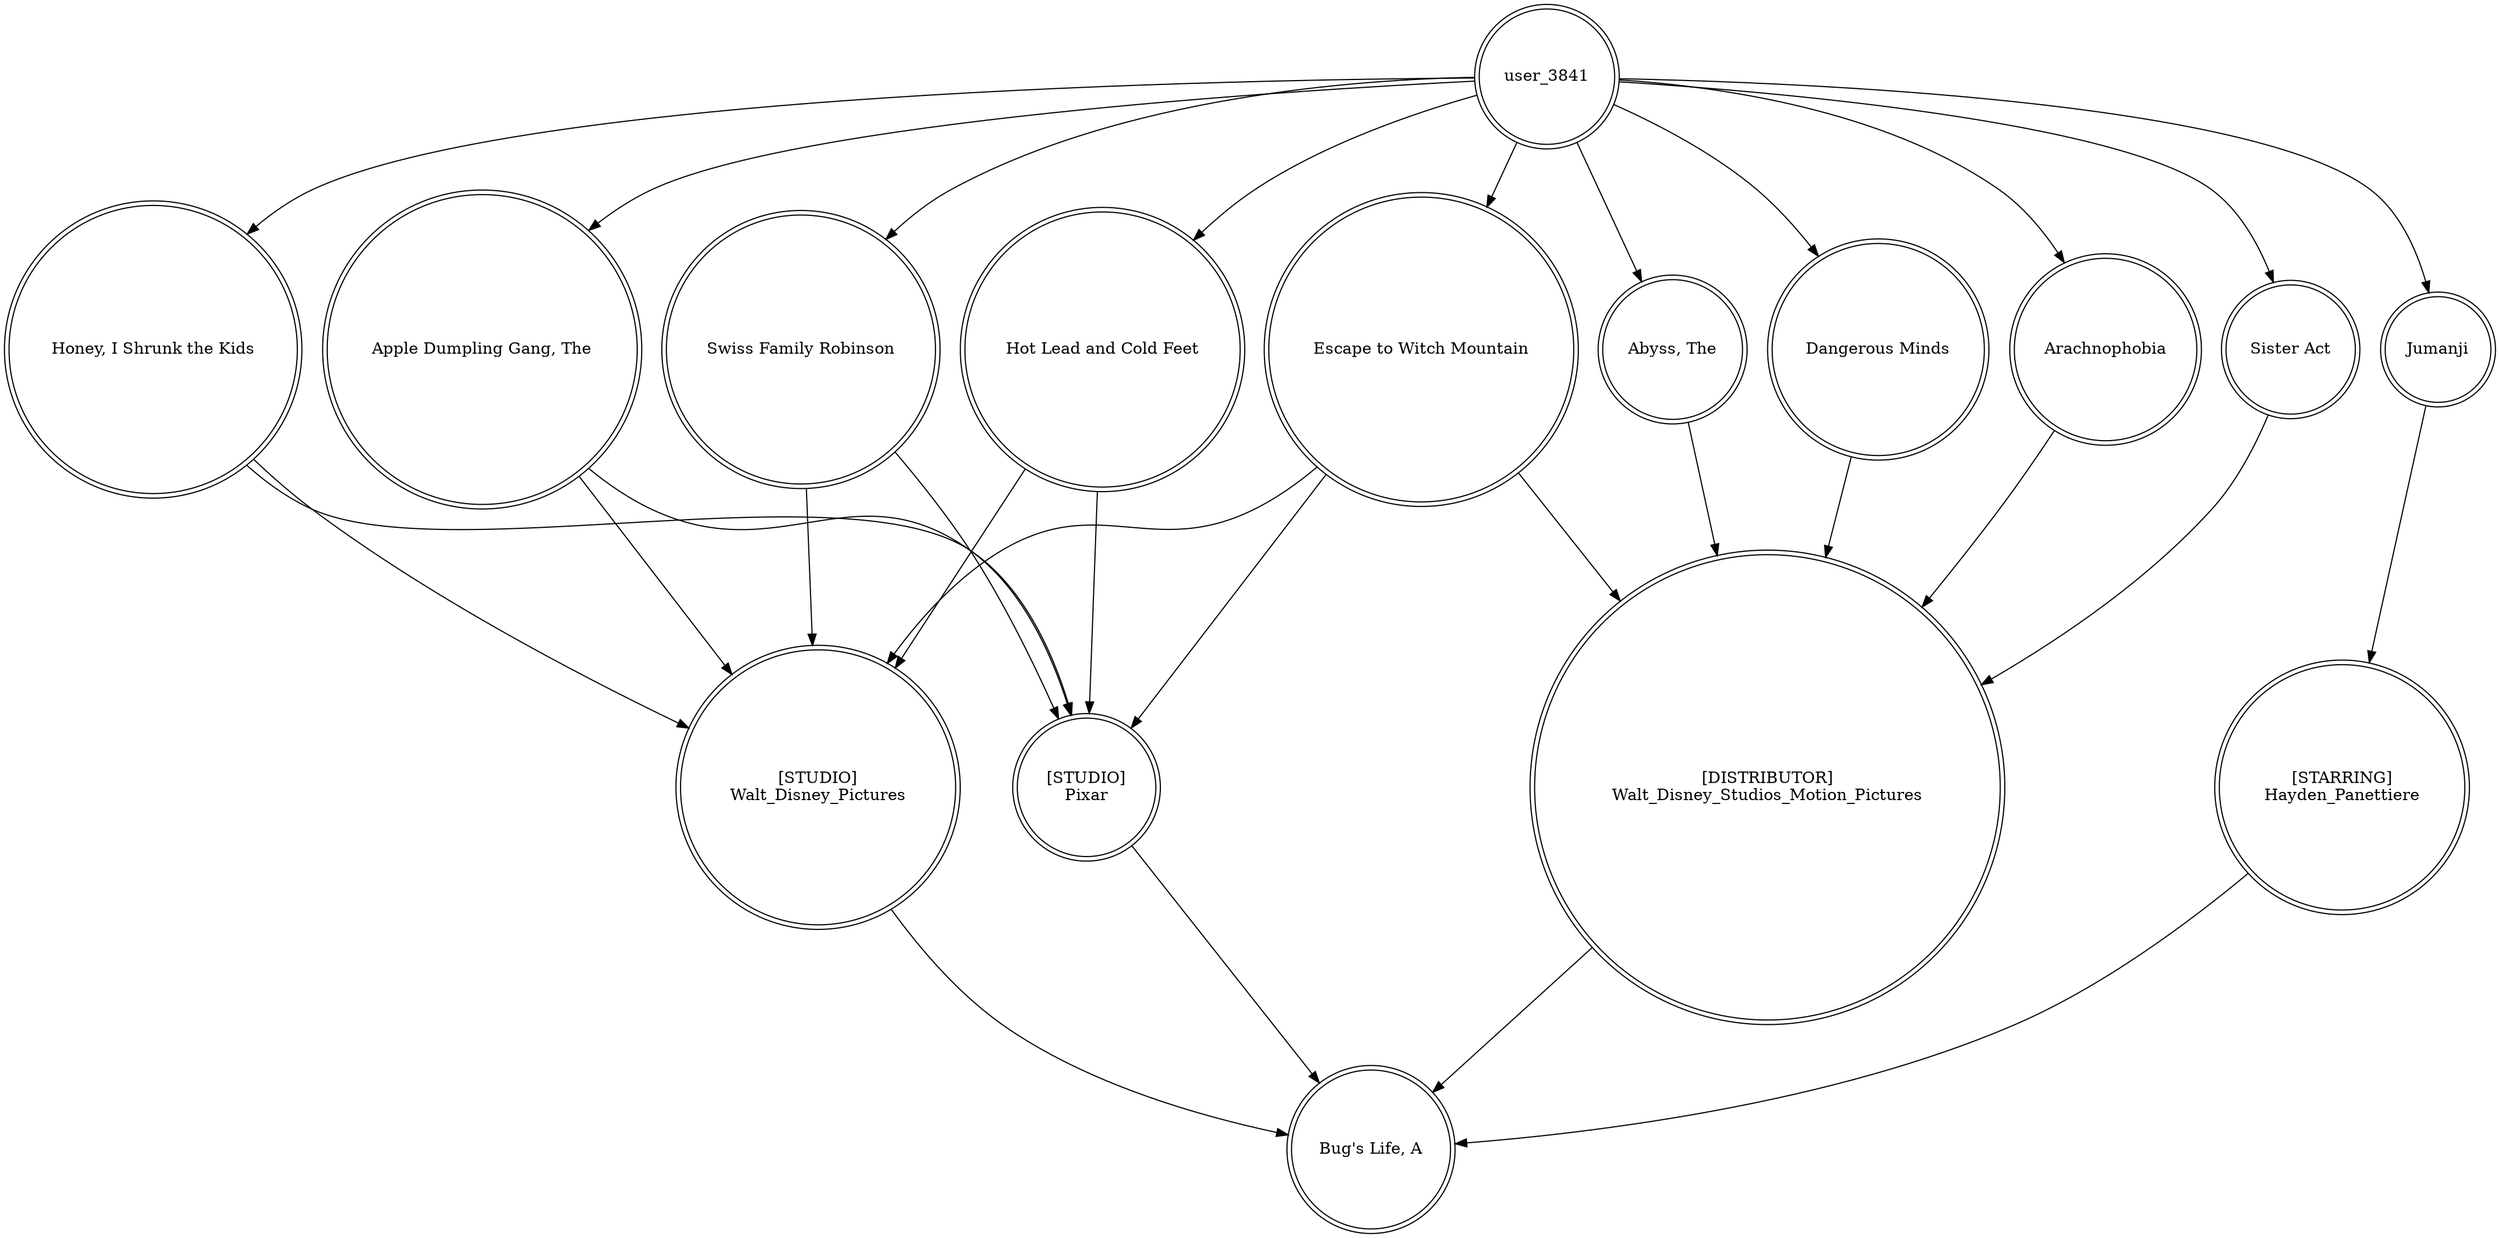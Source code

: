 digraph finite_state_machine {
	node [shape=doublecircle]
	"Honey, I Shrunk the Kids" -> "[STUDIO]
Walt_Disney_Pictures"
	user_3841 -> "Apple Dumpling Gang, The"
	"Apple Dumpling Gang, The" -> "[STUDIO]
Walt_Disney_Pictures"
	"Escape to Witch Mountain" -> "[DISTRIBUTOR]
Walt_Disney_Studios_Motion_Pictures"
	user_3841 -> Arachnophobia
	user_3841 -> "Sister Act"
	user_3841 -> "Honey, I Shrunk the Kids"
	"Sister Act" -> "[DISTRIBUTOR]
Walt_Disney_Studios_Motion_Pictures"
	user_3841 -> Jumanji
	"Swiss Family Robinson" -> "[STUDIO]
Pixar"
	"Apple Dumpling Gang, The" -> "[STUDIO]
Pixar"
	user_3841 -> "Abyss, The"
	"Hot Lead and Cold Feet" -> "[STUDIO]
Pixar"
	"[STARRING]
Hayden_Panettiere" -> "Bug's Life, A"
	user_3841 -> "Escape to Witch Mountain"
	Arachnophobia -> "[DISTRIBUTOR]
Walt_Disney_Studios_Motion_Pictures"
	"[STUDIO]
Pixar" -> "Bug's Life, A"
	"Hot Lead and Cold Feet" -> "[STUDIO]
Walt_Disney_Pictures"
	"Dangerous Minds" -> "[DISTRIBUTOR]
Walt_Disney_Studios_Motion_Pictures"
	"Swiss Family Robinson" -> "[STUDIO]
Walt_Disney_Pictures"
	user_3841 -> "Hot Lead and Cold Feet"
	"Escape to Witch Mountain" -> "[STUDIO]
Pixar"
	"[STUDIO]
Walt_Disney_Pictures" -> "Bug's Life, A"
	"Abyss, The" -> "[DISTRIBUTOR]
Walt_Disney_Studios_Motion_Pictures"
	user_3841 -> "Dangerous Minds"
	"Honey, I Shrunk the Kids" -> "[STUDIO]
Pixar"
	user_3841 -> "Swiss Family Robinson"
	Jumanji -> "[STARRING]
Hayden_Panettiere"
	"Escape to Witch Mountain" -> "[STUDIO]
Walt_Disney_Pictures"
	"[DISTRIBUTOR]
Walt_Disney_Studios_Motion_Pictures" -> "Bug's Life, A"
}
